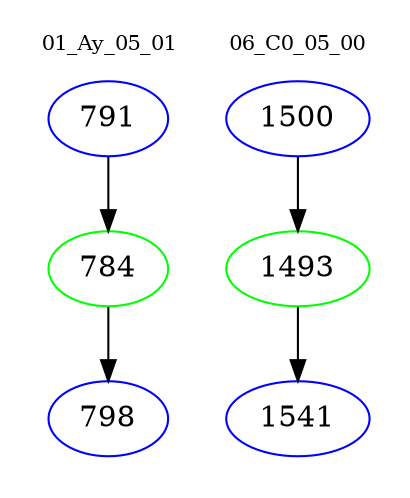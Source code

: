 digraph{
subgraph cluster_0 {
color = white
label = "01_Ay_05_01";
fontsize=10;
T0_791 [label="791", color="blue"]
T0_791 -> T0_784 [color="black"]
T0_784 [label="784", color="green"]
T0_784 -> T0_798 [color="black"]
T0_798 [label="798", color="blue"]
}
subgraph cluster_1 {
color = white
label = "06_C0_05_00";
fontsize=10;
T1_1500 [label="1500", color="blue"]
T1_1500 -> T1_1493 [color="black"]
T1_1493 [label="1493", color="green"]
T1_1493 -> T1_1541 [color="black"]
T1_1541 [label="1541", color="blue"]
}
}
